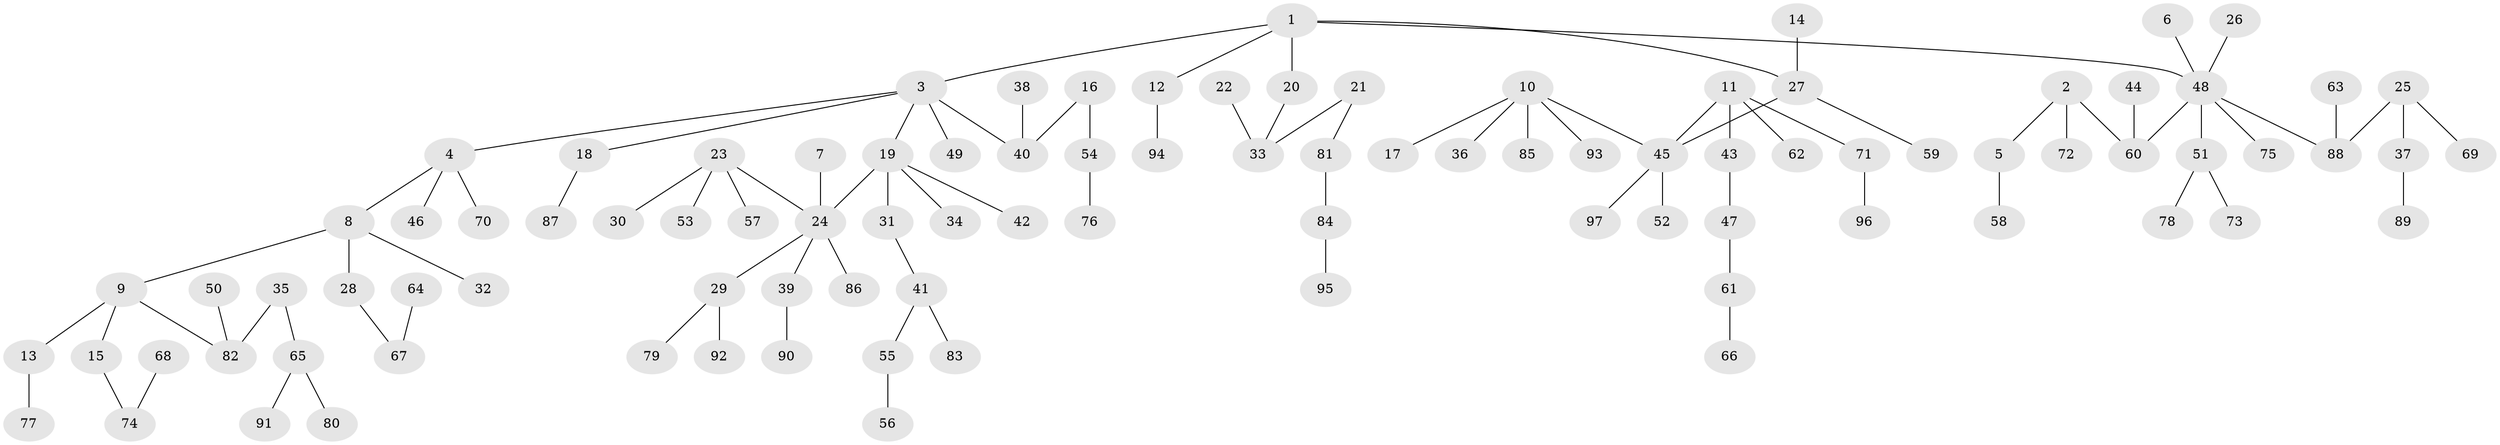 // original degree distribution, {6: 0.02877697841726619, 8: 0.007194244604316547, 4: 0.06474820143884892, 1: 0.5035971223021583, 3: 0.07913669064748201, 5: 0.02877697841726619, 2: 0.2805755395683453, 7: 0.007194244604316547}
// Generated by graph-tools (version 1.1) at 2025/37/03/04/25 23:37:22]
// undirected, 97 vertices, 96 edges
graph export_dot {
  node [color=gray90,style=filled];
  1;
  2;
  3;
  4;
  5;
  6;
  7;
  8;
  9;
  10;
  11;
  12;
  13;
  14;
  15;
  16;
  17;
  18;
  19;
  20;
  21;
  22;
  23;
  24;
  25;
  26;
  27;
  28;
  29;
  30;
  31;
  32;
  33;
  34;
  35;
  36;
  37;
  38;
  39;
  40;
  41;
  42;
  43;
  44;
  45;
  46;
  47;
  48;
  49;
  50;
  51;
  52;
  53;
  54;
  55;
  56;
  57;
  58;
  59;
  60;
  61;
  62;
  63;
  64;
  65;
  66;
  67;
  68;
  69;
  70;
  71;
  72;
  73;
  74;
  75;
  76;
  77;
  78;
  79;
  80;
  81;
  82;
  83;
  84;
  85;
  86;
  87;
  88;
  89;
  90;
  91;
  92;
  93;
  94;
  95;
  96;
  97;
  1 -- 3 [weight=1.0];
  1 -- 12 [weight=1.0];
  1 -- 20 [weight=1.0];
  1 -- 27 [weight=1.0];
  1 -- 48 [weight=1.0];
  2 -- 5 [weight=1.0];
  2 -- 60 [weight=1.0];
  2 -- 72 [weight=1.0];
  3 -- 4 [weight=1.0];
  3 -- 18 [weight=1.0];
  3 -- 19 [weight=1.0];
  3 -- 40 [weight=1.0];
  3 -- 49 [weight=1.0];
  4 -- 8 [weight=1.0];
  4 -- 46 [weight=1.0];
  4 -- 70 [weight=1.0];
  5 -- 58 [weight=1.0];
  6 -- 48 [weight=1.0];
  7 -- 24 [weight=1.0];
  8 -- 9 [weight=1.0];
  8 -- 28 [weight=1.0];
  8 -- 32 [weight=1.0];
  9 -- 13 [weight=1.0];
  9 -- 15 [weight=1.0];
  9 -- 82 [weight=1.0];
  10 -- 17 [weight=1.0];
  10 -- 36 [weight=1.0];
  10 -- 45 [weight=1.0];
  10 -- 85 [weight=1.0];
  10 -- 93 [weight=1.0];
  11 -- 43 [weight=1.0];
  11 -- 45 [weight=1.0];
  11 -- 62 [weight=1.0];
  11 -- 71 [weight=1.0];
  12 -- 94 [weight=1.0];
  13 -- 77 [weight=1.0];
  14 -- 27 [weight=1.0];
  15 -- 74 [weight=1.0];
  16 -- 40 [weight=1.0];
  16 -- 54 [weight=1.0];
  18 -- 87 [weight=1.0];
  19 -- 24 [weight=1.0];
  19 -- 31 [weight=1.0];
  19 -- 34 [weight=1.0];
  19 -- 42 [weight=1.0];
  20 -- 33 [weight=1.0];
  21 -- 33 [weight=1.0];
  21 -- 81 [weight=1.0];
  22 -- 33 [weight=1.0];
  23 -- 24 [weight=1.0];
  23 -- 30 [weight=1.0];
  23 -- 53 [weight=1.0];
  23 -- 57 [weight=1.0];
  24 -- 29 [weight=1.0];
  24 -- 39 [weight=1.0];
  24 -- 86 [weight=1.0];
  25 -- 37 [weight=1.0];
  25 -- 69 [weight=1.0];
  25 -- 88 [weight=1.0];
  26 -- 48 [weight=1.0];
  27 -- 45 [weight=1.0];
  27 -- 59 [weight=1.0];
  28 -- 67 [weight=1.0];
  29 -- 79 [weight=1.0];
  29 -- 92 [weight=1.0];
  31 -- 41 [weight=1.0];
  35 -- 65 [weight=1.0];
  35 -- 82 [weight=1.0];
  37 -- 89 [weight=1.0];
  38 -- 40 [weight=1.0];
  39 -- 90 [weight=1.0];
  41 -- 55 [weight=1.0];
  41 -- 83 [weight=1.0];
  43 -- 47 [weight=1.0];
  44 -- 60 [weight=1.0];
  45 -- 52 [weight=1.0];
  45 -- 97 [weight=1.0];
  47 -- 61 [weight=1.0];
  48 -- 51 [weight=1.0];
  48 -- 60 [weight=1.0];
  48 -- 75 [weight=1.0];
  48 -- 88 [weight=1.0];
  50 -- 82 [weight=1.0];
  51 -- 73 [weight=1.0];
  51 -- 78 [weight=1.0];
  54 -- 76 [weight=1.0];
  55 -- 56 [weight=1.0];
  61 -- 66 [weight=1.0];
  63 -- 88 [weight=1.0];
  64 -- 67 [weight=1.0];
  65 -- 80 [weight=1.0];
  65 -- 91 [weight=1.0];
  68 -- 74 [weight=1.0];
  71 -- 96 [weight=1.0];
  81 -- 84 [weight=1.0];
  84 -- 95 [weight=1.0];
}
